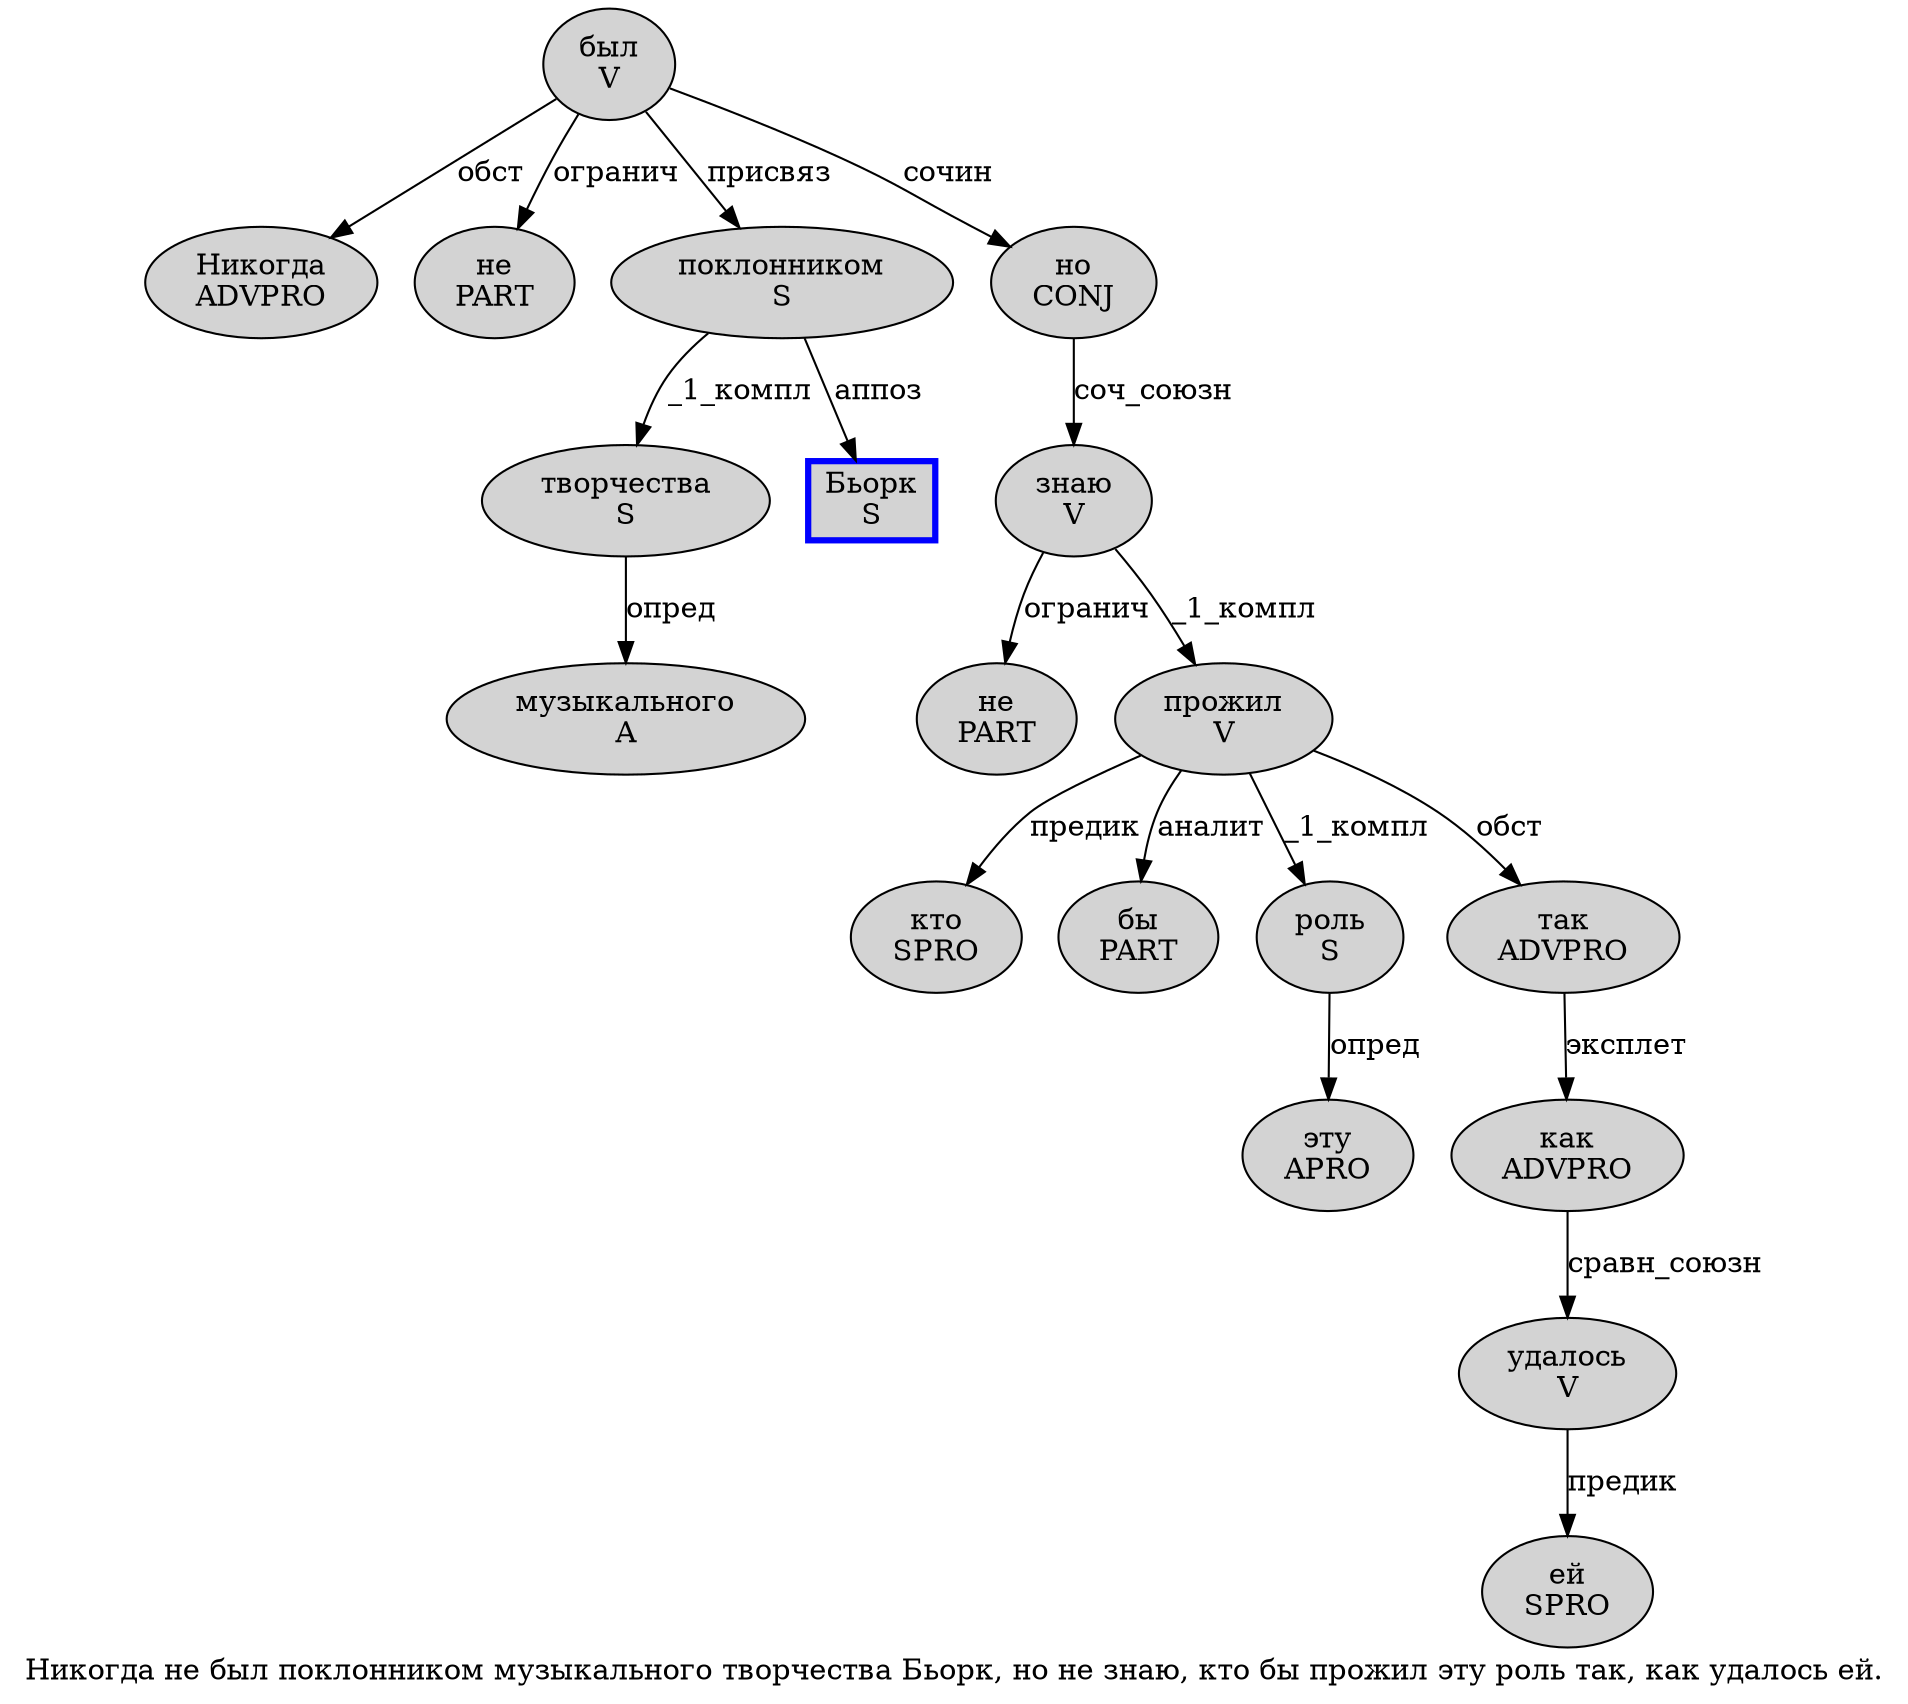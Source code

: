 digraph SENTENCE_1023 {
	graph [label="Никогда не был поклонником музыкального творчества Бьорк, но не знаю, кто бы прожил эту роль так, как удалось ей."]
	node [style=filled]
		0 [label="Никогда
ADVPRO" color="" fillcolor=lightgray penwidth=1 shape=ellipse]
		1 [label="не
PART" color="" fillcolor=lightgray penwidth=1 shape=ellipse]
		2 [label="был
V" color="" fillcolor=lightgray penwidth=1 shape=ellipse]
		3 [label="поклонником
S" color="" fillcolor=lightgray penwidth=1 shape=ellipse]
		4 [label="музыкального
A" color="" fillcolor=lightgray penwidth=1 shape=ellipse]
		5 [label="творчества
S" color="" fillcolor=lightgray penwidth=1 shape=ellipse]
		6 [label="Бьорк
S" color=blue fillcolor=lightgray penwidth=3 shape=box]
		8 [label="но
CONJ" color="" fillcolor=lightgray penwidth=1 shape=ellipse]
		9 [label="не
PART" color="" fillcolor=lightgray penwidth=1 shape=ellipse]
		10 [label="знаю
V" color="" fillcolor=lightgray penwidth=1 shape=ellipse]
		12 [label="кто
SPRO" color="" fillcolor=lightgray penwidth=1 shape=ellipse]
		13 [label="бы
PART" color="" fillcolor=lightgray penwidth=1 shape=ellipse]
		14 [label="прожил
V" color="" fillcolor=lightgray penwidth=1 shape=ellipse]
		15 [label="эту
APRO" color="" fillcolor=lightgray penwidth=1 shape=ellipse]
		16 [label="роль
S" color="" fillcolor=lightgray penwidth=1 shape=ellipse]
		17 [label="так
ADVPRO" color="" fillcolor=lightgray penwidth=1 shape=ellipse]
		19 [label="как
ADVPRO" color="" fillcolor=lightgray penwidth=1 shape=ellipse]
		20 [label="удалось
V" color="" fillcolor=lightgray penwidth=1 shape=ellipse]
		21 [label="ей
SPRO" color="" fillcolor=lightgray penwidth=1 shape=ellipse]
			3 -> 5 [label="_1_компл"]
			3 -> 6 [label="аппоз"]
			5 -> 4 [label="опред"]
			2 -> 0 [label="обст"]
			2 -> 1 [label="огранич"]
			2 -> 3 [label="присвяз"]
			2 -> 8 [label="сочин"]
			14 -> 12 [label="предик"]
			14 -> 13 [label="аналит"]
			14 -> 16 [label="_1_компл"]
			14 -> 17 [label="обст"]
			16 -> 15 [label="опред"]
			8 -> 10 [label="соч_союзн"]
			20 -> 21 [label="предик"]
			17 -> 19 [label="эксплет"]
			10 -> 9 [label="огранич"]
			10 -> 14 [label="_1_компл"]
			19 -> 20 [label="сравн_союзн"]
}